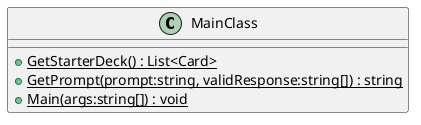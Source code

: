 @startuml
class MainClass {
    + {static} GetStarterDeck() : List<Card>
    + {static} GetPrompt(prompt:string, validResponse:string[]) : string
    + {static} Main(args:string[]) : void
}
@enduml
